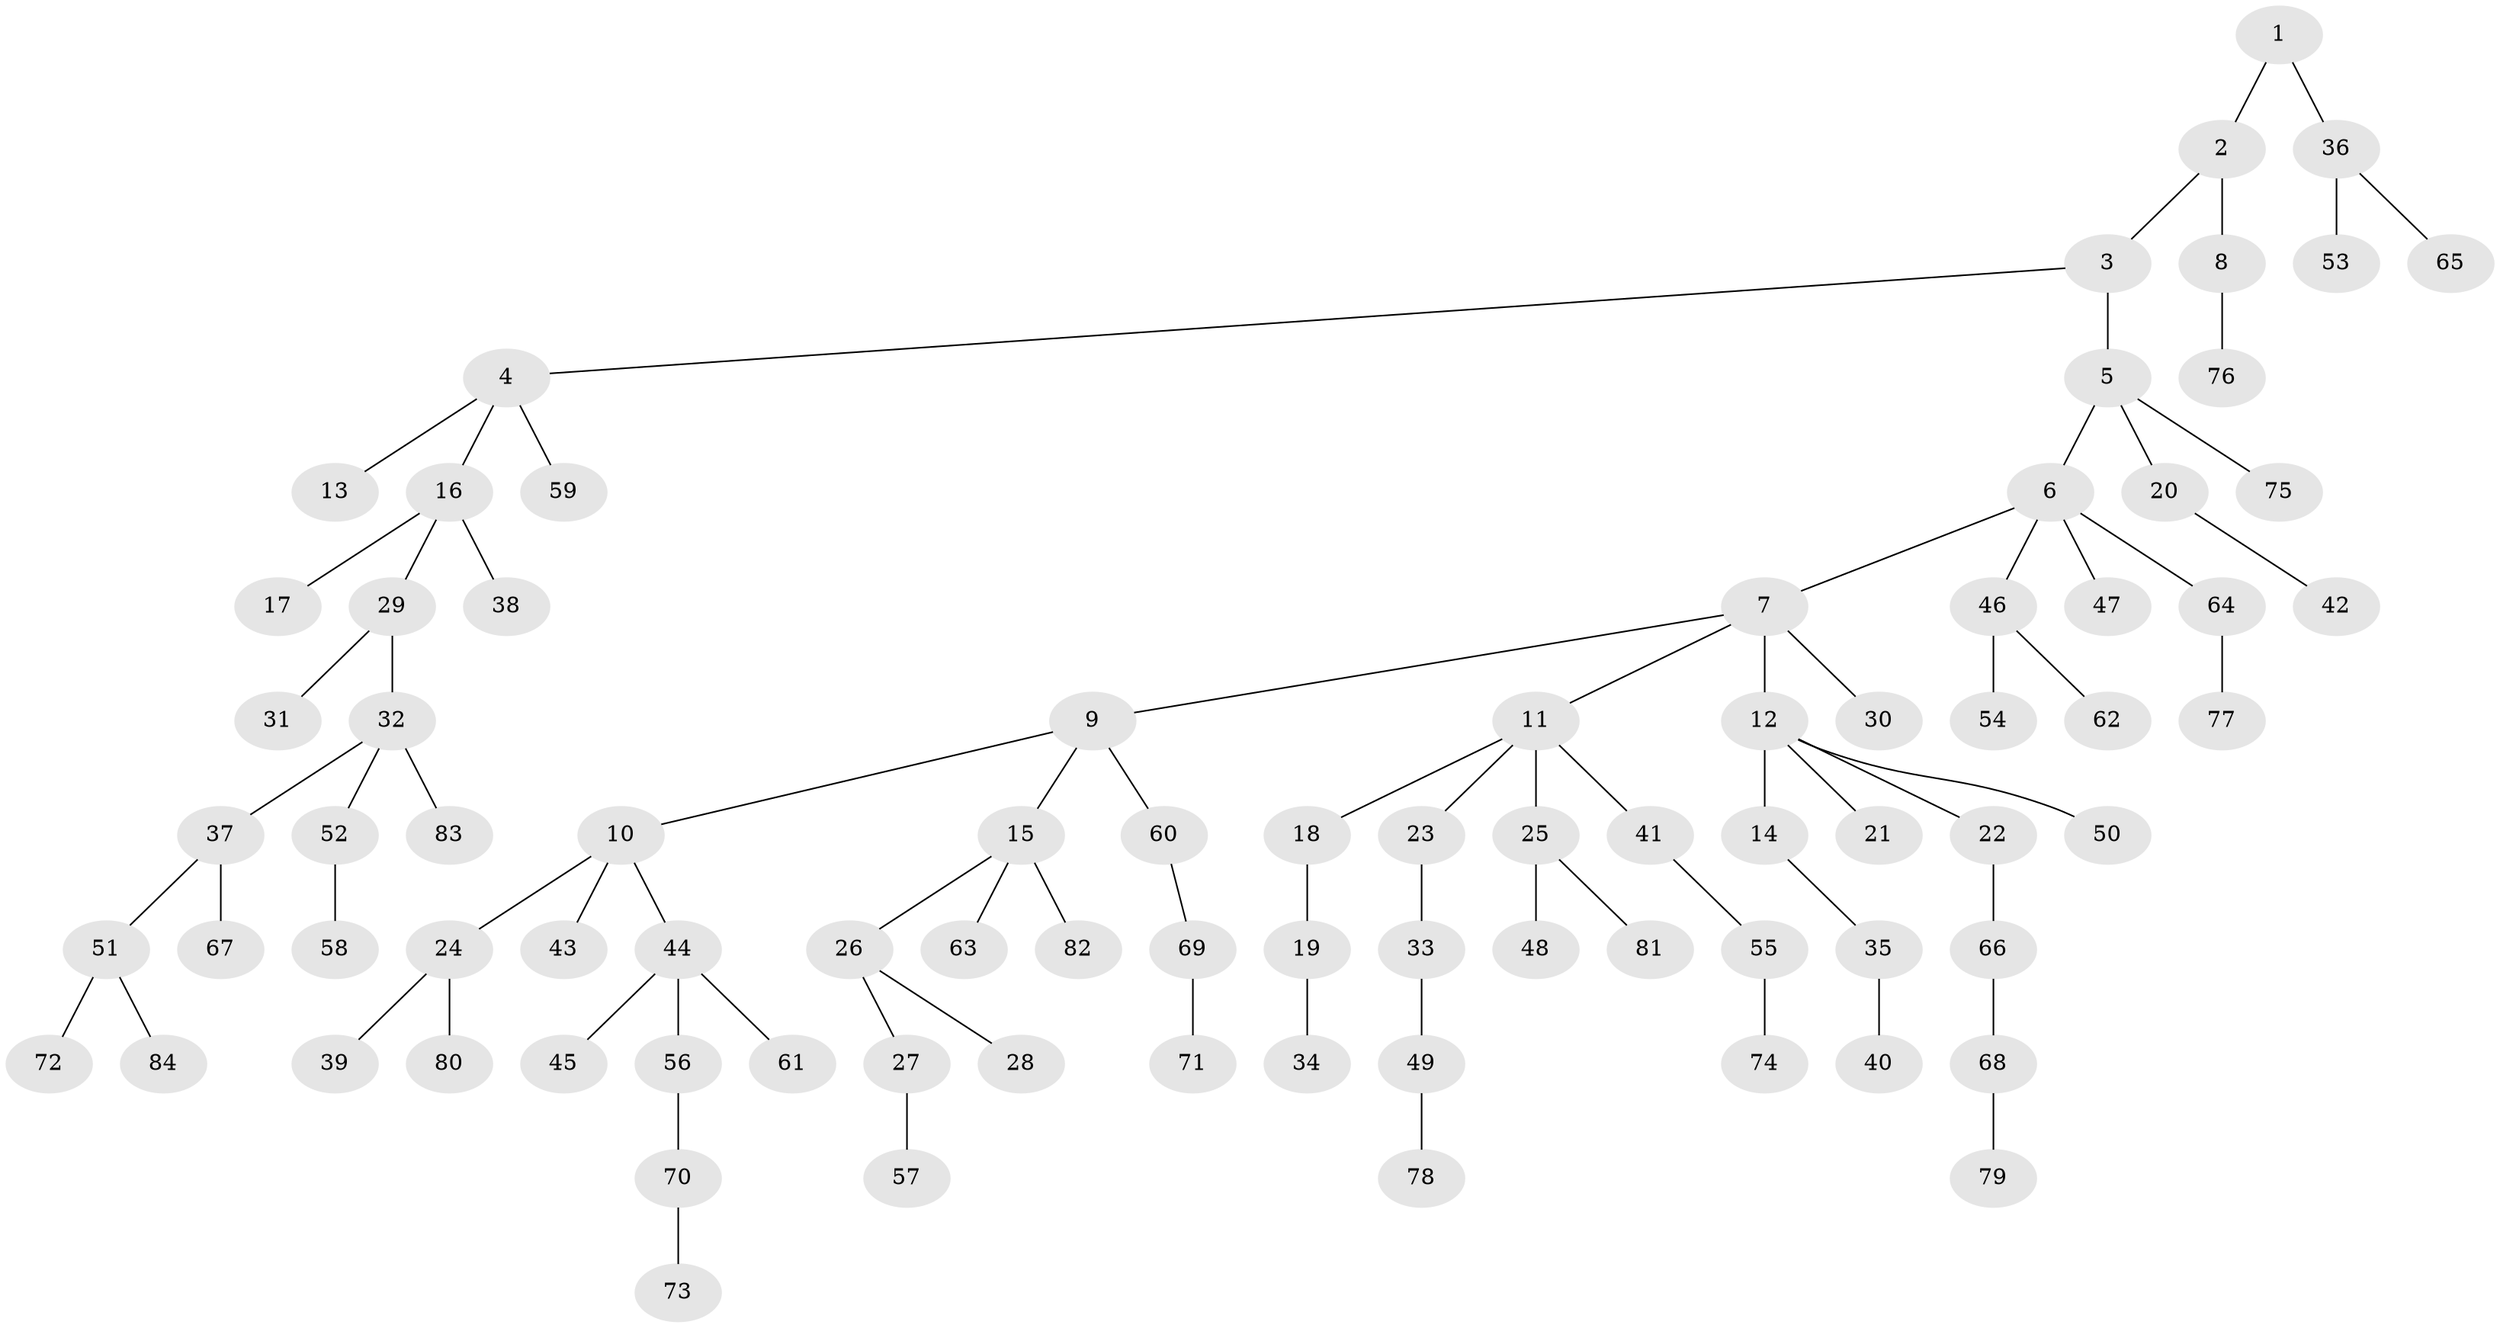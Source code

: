 // coarse degree distribution, {3: 0.16666666666666666, 5: 0.07142857142857142, 4: 0.07142857142857142, 2: 0.11904761904761904, 1: 0.5714285714285714}
// Generated by graph-tools (version 1.1) at 2025/19/03/04/25 18:19:05]
// undirected, 84 vertices, 83 edges
graph export_dot {
graph [start="1"]
  node [color=gray90,style=filled];
  1;
  2;
  3;
  4;
  5;
  6;
  7;
  8;
  9;
  10;
  11;
  12;
  13;
  14;
  15;
  16;
  17;
  18;
  19;
  20;
  21;
  22;
  23;
  24;
  25;
  26;
  27;
  28;
  29;
  30;
  31;
  32;
  33;
  34;
  35;
  36;
  37;
  38;
  39;
  40;
  41;
  42;
  43;
  44;
  45;
  46;
  47;
  48;
  49;
  50;
  51;
  52;
  53;
  54;
  55;
  56;
  57;
  58;
  59;
  60;
  61;
  62;
  63;
  64;
  65;
  66;
  67;
  68;
  69;
  70;
  71;
  72;
  73;
  74;
  75;
  76;
  77;
  78;
  79;
  80;
  81;
  82;
  83;
  84;
  1 -- 2;
  1 -- 36;
  2 -- 3;
  2 -- 8;
  3 -- 4;
  3 -- 5;
  4 -- 13;
  4 -- 16;
  4 -- 59;
  5 -- 6;
  5 -- 20;
  5 -- 75;
  6 -- 7;
  6 -- 46;
  6 -- 47;
  6 -- 64;
  7 -- 9;
  7 -- 11;
  7 -- 12;
  7 -- 30;
  8 -- 76;
  9 -- 10;
  9 -- 15;
  9 -- 60;
  10 -- 24;
  10 -- 43;
  10 -- 44;
  11 -- 18;
  11 -- 23;
  11 -- 25;
  11 -- 41;
  12 -- 14;
  12 -- 21;
  12 -- 22;
  12 -- 50;
  14 -- 35;
  15 -- 26;
  15 -- 63;
  15 -- 82;
  16 -- 17;
  16 -- 29;
  16 -- 38;
  18 -- 19;
  19 -- 34;
  20 -- 42;
  22 -- 66;
  23 -- 33;
  24 -- 39;
  24 -- 80;
  25 -- 48;
  25 -- 81;
  26 -- 27;
  26 -- 28;
  27 -- 57;
  29 -- 31;
  29 -- 32;
  32 -- 37;
  32 -- 52;
  32 -- 83;
  33 -- 49;
  35 -- 40;
  36 -- 53;
  36 -- 65;
  37 -- 51;
  37 -- 67;
  41 -- 55;
  44 -- 45;
  44 -- 56;
  44 -- 61;
  46 -- 54;
  46 -- 62;
  49 -- 78;
  51 -- 72;
  51 -- 84;
  52 -- 58;
  55 -- 74;
  56 -- 70;
  60 -- 69;
  64 -- 77;
  66 -- 68;
  68 -- 79;
  69 -- 71;
  70 -- 73;
}
